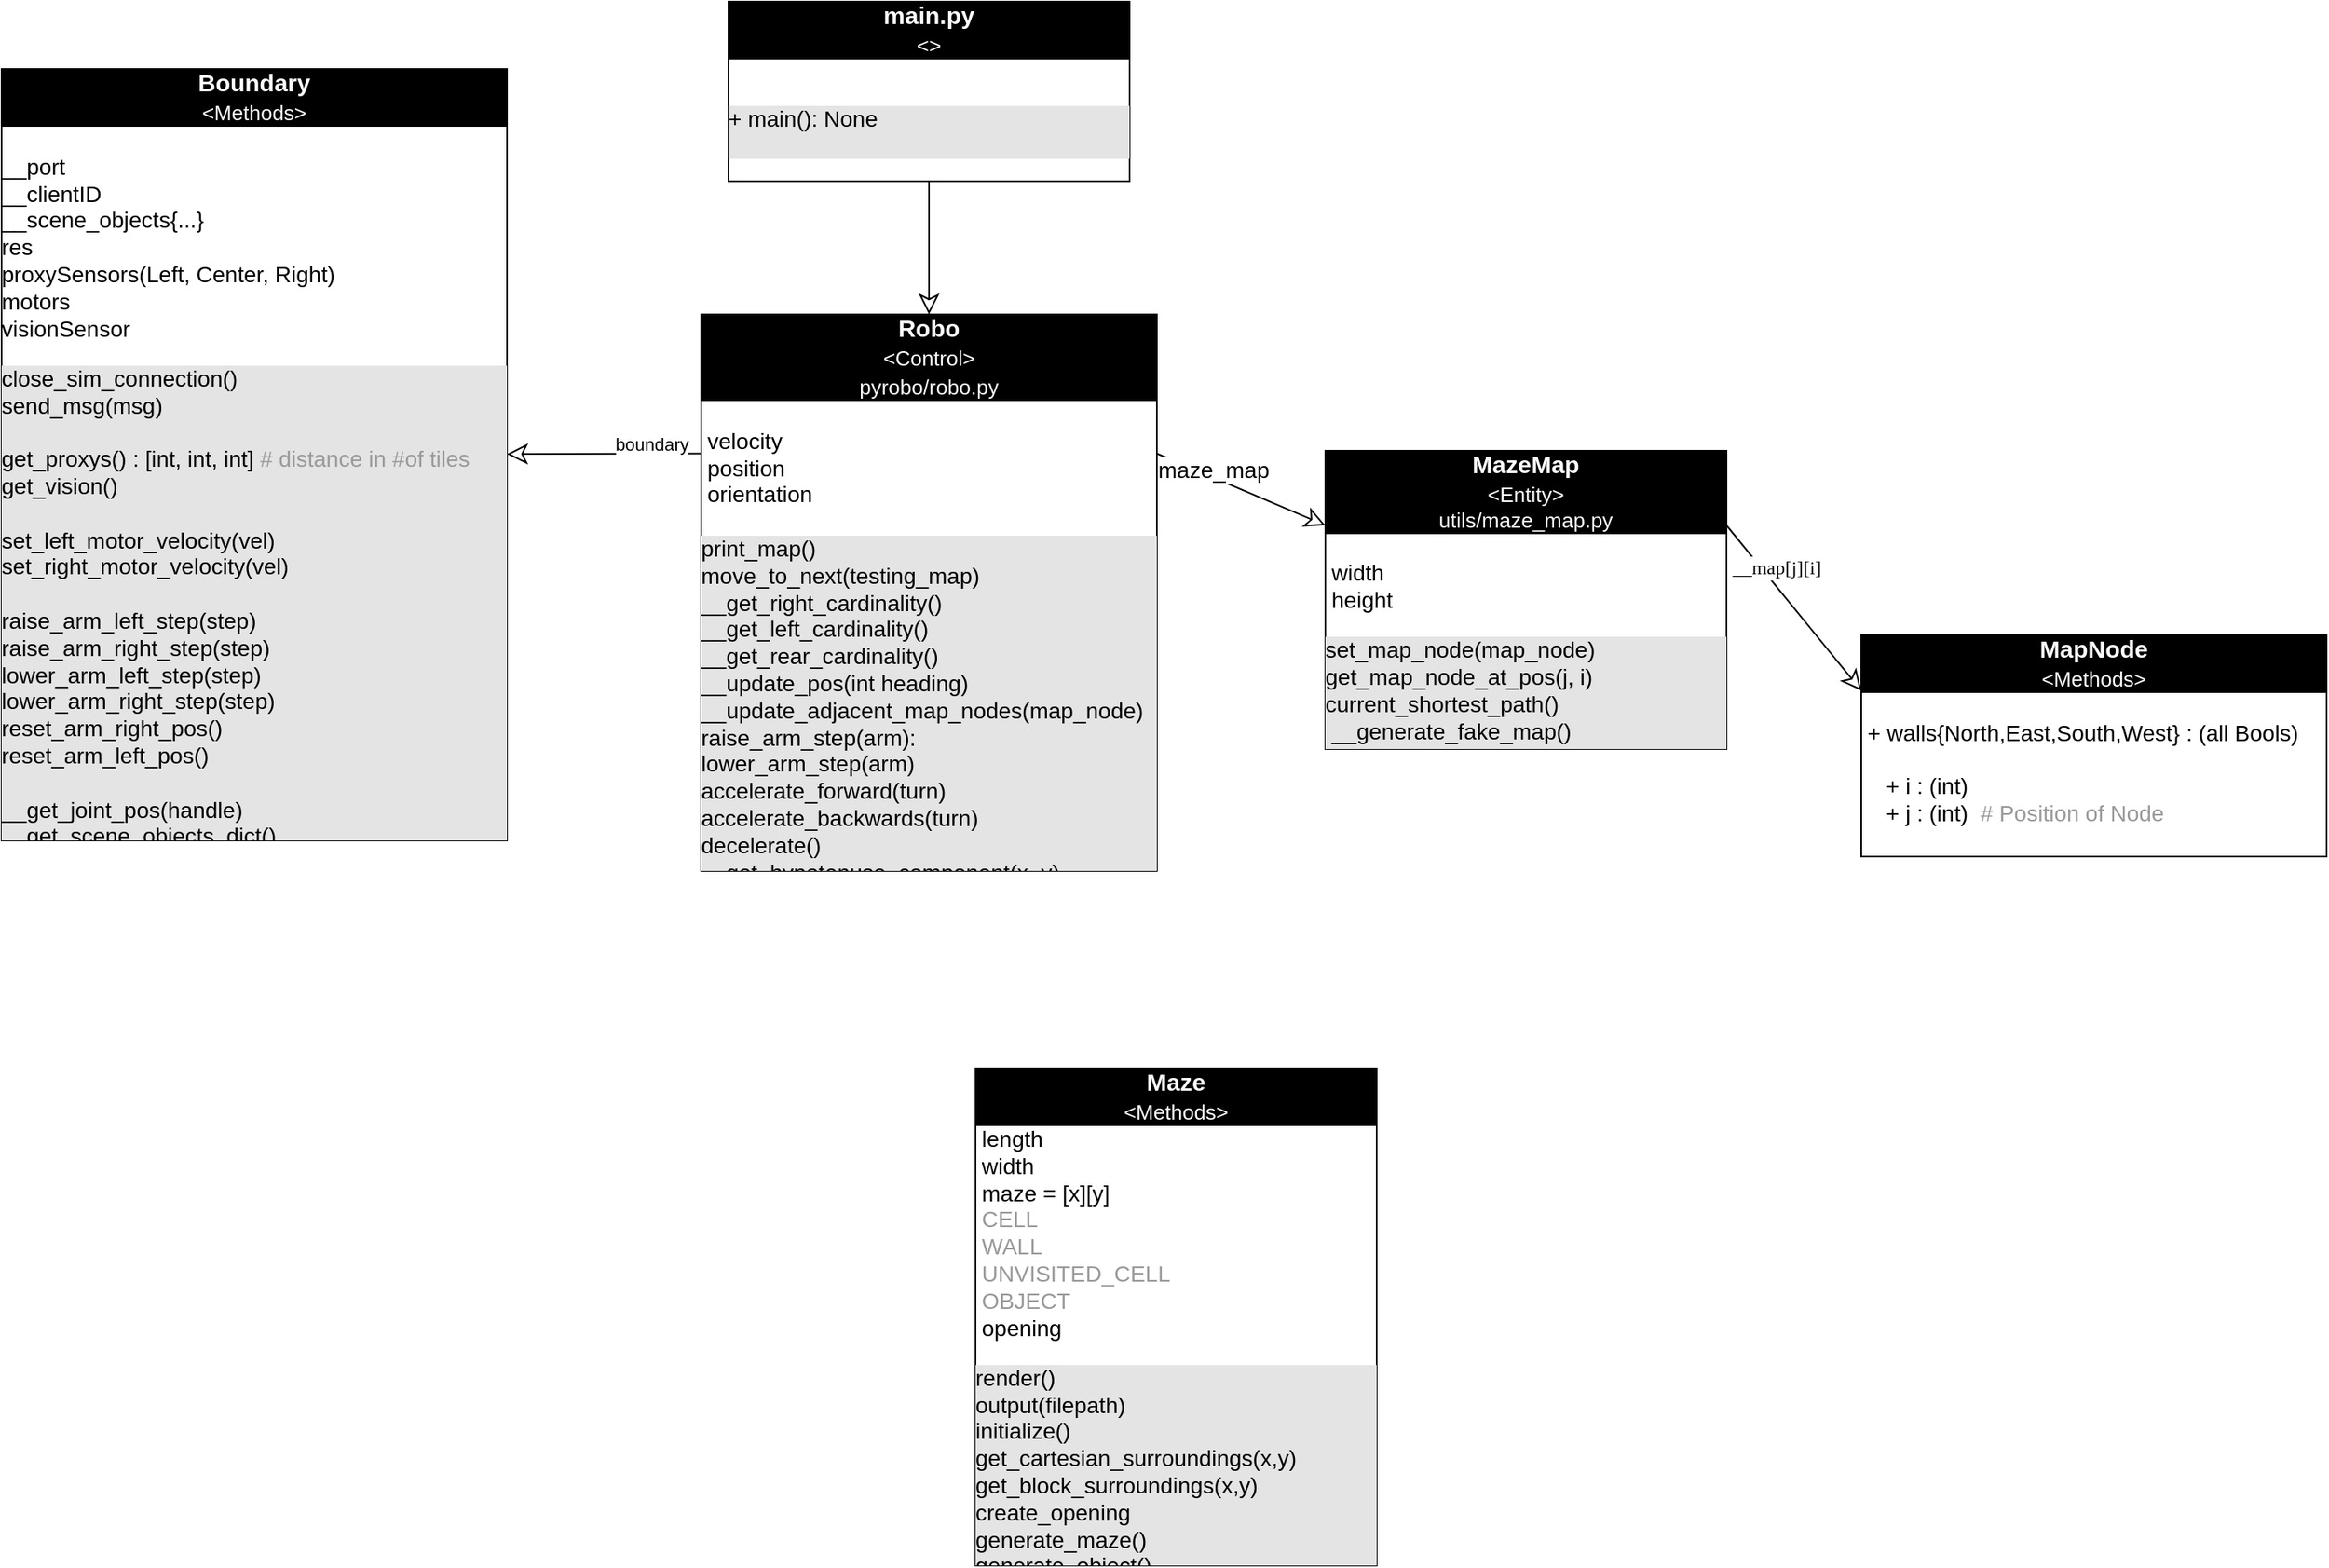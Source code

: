 <mxfile version="14.5.4" type="device" pages="3"><diagram id="C5RBs43oDa-KdzZeNtuy" name="Curr Class"><mxGraphModel dx="2283" dy="931" grid="0" gridSize="10" guides="1" tooltips="1" connect="1" arrows="1" fold="1" page="0" pageScale="1" pageWidth="827" pageHeight="1169" math="0" shadow="0"><root><mxCell id="WIyWlLk6GJQsqaUBKTNV-0"/><mxCell id="WIyWlLk6GJQsqaUBKTNV-1" parent="WIyWlLk6GJQsqaUBKTNV-0"/><mxCell id="0Lg1AYbPyxpmkSb5rUp4-13" style="edgeStyle=none;rounded=0;orthogonalLoop=1;jettySize=auto;html=1;exitX=0.5;exitY=1;exitDx=0;exitDy=0;entryX=0.5;entryY=0;entryDx=0;entryDy=0;endArrow=classic;endFill=0;endSize=10;fontSize=12;" parent="WIyWlLk6GJQsqaUBKTNV-1" source="0Lg1AYbPyxpmkSb5rUp4-1" target="0Lg1AYbPyxpmkSb5rUp4-2" edge="1"><mxGeometry relative="1" as="geometry"/></mxCell><mxCell id="0Lg1AYbPyxpmkSb5rUp4-1" value="&lt;div style=&quot;text-align: center ; box-sizing: border-box ; width: 100% ; background: rgb(0 , 0 , 0) ; font-size: 15px&quot;&gt;&lt;font color=&quot;#fcfcfc&quot;&gt;&lt;b&gt;main.py&lt;/b&gt;&lt;/font&gt;&lt;/div&gt;&lt;div style=&quot;text-align: center ; box-sizing: border-box ; width: 100% ; background: rgb(0 , 0 , 0) ; font-size: 15px&quot;&gt;&lt;font color=&quot;#fcfcfc&quot; style=&quot;font-size: 13px&quot;&gt;&amp;lt;&amp;gt;&lt;/font&gt;&lt;/div&gt;&lt;div&gt;&lt;br&gt;&lt;/div&gt;&lt;div&gt;&lt;br&gt;&lt;/div&gt;&lt;div style=&quot;box-sizing: border-box ; width: 100% ; background: rgb(228 , 228 , 228) ; font-size: 14px&quot;&gt;+ main(): None&lt;/div&gt;&lt;div style=&quot;box-sizing: border-box ; width: 100% ; background: rgb(228 , 228 , 228) ; font-size: 14px&quot;&gt;&lt;br&gt;&lt;/div&gt;&lt;div&gt;&lt;/div&gt;&lt;div&gt;&lt;/div&gt;" style="verticalAlign=top;align=left;overflow=fill;html=1;fillColor=none;" parent="WIyWlLk6GJQsqaUBKTNV-1" vertex="1"><mxGeometry x="-17" y="12" width="250" height="112" as="geometry"/></mxCell><mxCell id="0Lg1AYbPyxpmkSb5rUp4-4" style="rounded=0;orthogonalLoop=1;jettySize=auto;html=1;exitX=1;exitY=0.25;exitDx=0;exitDy=0;entryX=0;entryY=0.25;entryDx=0;entryDy=0;endArrow=classic;endFill=0;endSize=10;" parent="WIyWlLk6GJQsqaUBKTNV-1" source="0Lg1AYbPyxpmkSb5rUp4-2" target="0Lg1AYbPyxpmkSb5rUp4-3" edge="1"><mxGeometry relative="1" as="geometry"/></mxCell><mxCell id="0Lg1AYbPyxpmkSb5rUp4-5" value="&lt;span style=&quot;font-size: 14px ; text-align: left&quot;&gt;maze_map&lt;/span&gt;" style="edgeLabel;html=1;align=center;verticalAlign=middle;resizable=0;points=[];" parent="0Lg1AYbPyxpmkSb5rUp4-4" vertex="1" connectable="0"><mxGeometry x="-0.819" y="4" relative="1" as="geometry"><mxPoint x="23.54" y="9.33" as="offset"/></mxGeometry></mxCell><mxCell id="0Lg1AYbPyxpmkSb5rUp4-10" style="edgeStyle=none;rounded=0;orthogonalLoop=1;jettySize=auto;html=1;exitX=0;exitY=0.25;exitDx=0;exitDy=0;endArrow=classic;endFill=0;endSize=10;" parent="WIyWlLk6GJQsqaUBKTNV-1" source="0Lg1AYbPyxpmkSb5rUp4-2" target="0Lg1AYbPyxpmkSb5rUp4-11" edge="1"><mxGeometry relative="1" as="geometry"><mxPoint x="-179" y="383" as="targetPoint"/></mxGeometry></mxCell><mxCell id="0Lg1AYbPyxpmkSb5rUp4-12" value="boundary" style="edgeLabel;html=1;align=center;verticalAlign=middle;resizable=0;points=[];" parent="0Lg1AYbPyxpmkSb5rUp4-10" vertex="1" connectable="0"><mxGeometry x="-0.477" y="-6" relative="1" as="geometry"><mxPoint as="offset"/></mxGeometry></mxCell><mxCell id="0Lg1AYbPyxpmkSb5rUp4-2" value="&lt;div style=&quot;text-align: center ; box-sizing: border-box ; width: 100% ; background: rgb(0 , 0 , 0) ; font-size: 15px&quot;&gt;&lt;font color=&quot;#fcfcfc&quot;&gt;&lt;b&gt;Robo&lt;/b&gt;&lt;/font&gt;&lt;/div&gt;&lt;div style=&quot;text-align: center ; box-sizing: border-box ; width: 100% ; background: rgb(0 , 0 , 0) ; font-size: 15px&quot;&gt;&lt;span style=&quot;font-size: 13px ; color: rgb(252 , 252 , 252)&quot;&gt;&amp;lt;Control&amp;gt;&lt;/span&gt;&lt;br&gt;&lt;/div&gt;&lt;div style=&quot;text-align: center ; box-sizing: border-box ; width: 100% ; background: rgb(0 , 0 , 0) ; font-size: 15px&quot;&gt;&lt;span style=&quot;font-size: 13px ; color: rgb(252 , 252 , 252)&quot;&gt;pyrobo/robo.py&lt;/span&gt;&lt;/div&gt;&lt;div style=&quot;font-size: 14px&quot;&gt;&lt;br&gt;&lt;/div&gt;&lt;div style=&quot;font-size: 14px&quot;&gt;&lt;font style=&quot;font-size: 14px&quot;&gt;&amp;nbsp;velocity&lt;/font&gt;&lt;/div&gt;&lt;div style=&quot;font-size: 14px&quot;&gt;&lt;font style=&quot;font-size: 14px&quot;&gt;&amp;nbsp;position&lt;/font&gt;&lt;/div&gt;&lt;div style=&quot;font-size: 14px&quot;&gt;&lt;font style=&quot;font-size: 14px&quot;&gt;&amp;nbsp;orientation&lt;/font&gt;&lt;/div&gt;&lt;div style=&quot;font-size: 14px&quot;&gt;&lt;font style=&quot;font-size: 14px&quot;&gt;&lt;br&gt;&lt;/font&gt;&lt;/div&gt;&lt;div style=&quot;box-sizing: border-box ; width: 100% ; background: rgb(228 , 228 , 228) ; font-size: 14px&quot;&gt;print_map()&lt;/div&gt;&lt;div style=&quot;box-sizing: border-box ; width: 100% ; background: rgb(228 , 228 , 228) ; font-size: 14px&quot;&gt;move_to_next(testing_map)&lt;/div&gt;&lt;div style=&quot;box-sizing: border-box ; width: 100% ; background: rgb(228 , 228 , 228) ; font-size: 14px&quot;&gt;__get_right_cardinality()&lt;/div&gt;&lt;div style=&quot;box-sizing: border-box ; width: 100% ; background: rgb(228 , 228 , 228) ; font-size: 14px&quot;&gt;__get_left_cardinality()&lt;br&gt;&lt;/div&gt;&lt;div style=&quot;box-sizing: border-box ; width: 100% ; background: rgb(228 , 228 , 228) ; font-size: 14px&quot;&gt;__get_rear_cardinality()&lt;br&gt;&lt;/div&gt;&lt;div style=&quot;box-sizing: border-box ; width: 100% ; background: rgb(228 , 228 , 228) ; font-size: 14px&quot;&gt;__update_pos(int heading)&lt;/div&gt;&lt;div style=&quot;box-sizing: border-box ; width: 100% ; background: rgb(228 , 228 , 228)&quot;&gt;&lt;span style=&quot;font-size: 14px&quot;&gt;__update_adjacent_map_nodes(map_node)&lt;/span&gt;&lt;br&gt;&lt;/div&gt;&lt;div style=&quot;box-sizing: border-box ; width: 100% ; background: rgb(228 , 228 , 228)&quot;&gt;&lt;span style=&quot;font-size: 14px&quot;&gt;raise_arm_step(arm):&lt;/span&gt;&lt;br&gt;&lt;/div&gt;&lt;div style=&quot;box-sizing: border-box ; width: 100% ; background: rgb(228 , 228 , 228)&quot;&gt;&lt;span style=&quot;font-size: 14px&quot;&gt;lower_arm_step(arm)&lt;/span&gt;&lt;br&gt;&lt;/div&gt;&lt;div style=&quot;box-sizing: border-box ; width: 100% ; background: rgb(228 , 228 , 228)&quot;&gt;&lt;span style=&quot;font-size: 14px&quot;&gt;accelerate_forward(turn)&lt;/span&gt;&lt;br&gt;&lt;/div&gt;&lt;div style=&quot;box-sizing: border-box ; width: 100% ; background: rgb(228 , 228 , 228)&quot;&gt;&lt;span style=&quot;font-size: 14px&quot;&gt;accelerate_backwards(turn)&lt;/span&gt;&lt;/div&gt;&lt;div style=&quot;box-sizing: border-box ; width: 100% ; background: rgb(228 , 228 , 228)&quot;&gt;&lt;span style=&quot;font-size: 14px&quot;&gt;decelerate()&lt;/span&gt;&lt;/div&gt;&lt;div style=&quot;box-sizing: border-box ; width: 100% ; background: rgb(228 , 228 , 228)&quot;&gt;&lt;span style=&quot;font-size: 14px&quot;&gt;__get_hypotenuse_component(x, y)&lt;/span&gt;&lt;br&gt;&lt;/div&gt;&lt;div style=&quot;box-sizing: border-box ; width: 100% ; background: rgb(228 , 228 , 228)&quot;&gt;&lt;span style=&quot;font-size: 14px&quot;&gt;&lt;br&gt;&lt;/span&gt;&lt;/div&gt;&lt;div&gt;&lt;/div&gt;&lt;div&gt;&lt;/div&gt;" style="verticalAlign=top;align=left;overflow=fill;html=1;fillColor=none;" parent="WIyWlLk6GJQsqaUBKTNV-1" vertex="1"><mxGeometry x="-34" y="207" width="284" height="347" as="geometry"/></mxCell><mxCell id="0Lg1AYbPyxpmkSb5rUp4-8" style="edgeStyle=none;rounded=0;orthogonalLoop=1;jettySize=auto;html=1;exitX=1;exitY=0.25;exitDx=0;exitDy=0;entryX=0;entryY=0.25;entryDx=0;entryDy=0;endArrow=classic;endFill=0;endSize=10;" parent="WIyWlLk6GJQsqaUBKTNV-1" source="0Lg1AYbPyxpmkSb5rUp4-3" target="0Lg1AYbPyxpmkSb5rUp4-6" edge="1"><mxGeometry relative="1" as="geometry"/></mxCell><mxCell id="0Lg1AYbPyxpmkSb5rUp4-9" value="&lt;font face=&quot;Comic Sans MS&quot;&gt;__map[j][i]&lt;/font&gt;" style="edgeLabel;html=1;align=center;verticalAlign=middle;resizable=0;points=[];fontSize=12;" parent="0Lg1AYbPyxpmkSb5rUp4-8" vertex="1" connectable="0"><mxGeometry x="-0.652" y="1" relative="1" as="geometry"><mxPoint x="15.91" y="9.34" as="offset"/></mxGeometry></mxCell><mxCell id="0Lg1AYbPyxpmkSb5rUp4-3" value="&lt;div style=&quot;text-align: center ; box-sizing: border-box ; width: 100% ; background: rgb(0 , 0 , 0) ; font-size: 15px&quot;&gt;&lt;font color=&quot;#fcfcfc&quot;&gt;&lt;b&gt;MazeMap&lt;/b&gt;&lt;/font&gt;&lt;/div&gt;&lt;div style=&quot;text-align: center ; box-sizing: border-box ; width: 100% ; background: rgb(0 , 0 , 0) ; font-size: 15px&quot;&gt;&lt;font color=&quot;#fcfcfc&quot; style=&quot;font-size: 13px&quot;&gt;&amp;lt;Entity&amp;gt;&lt;/font&gt;&lt;/div&gt;&lt;div style=&quot;text-align: center ; box-sizing: border-box ; width: 100% ; background: rgb(0 , 0 , 0)&quot;&gt;&lt;font color=&quot;#fcfcfc&quot;&gt;&lt;span style=&quot;font-size: 13px&quot;&gt;utils/maze_map.py&lt;/span&gt;&lt;/font&gt;&lt;/div&gt;&lt;div&gt;&lt;span style=&quot;font-size: 14px&quot;&gt;&lt;br&gt;&lt;/span&gt;&lt;/div&gt;&lt;div&gt;&lt;span style=&quot;font-size: 14px&quot;&gt;&amp;nbsp;width&lt;/span&gt;&lt;/div&gt;&lt;div&gt;&lt;span style=&quot;font-size: 14px&quot;&gt;&amp;nbsp;height&lt;/span&gt;&lt;/div&gt;&lt;div&gt;&lt;br&gt;&lt;/div&gt;&lt;div style=&quot;box-sizing: border-box ; width: 100% ; background: rgb(228 , 228 , 228)&quot;&gt;&lt;span style=&quot;font-size: 14px&quot;&gt;set_map_node(map_node)&lt;/span&gt;&lt;br&gt;&lt;/div&gt;&lt;div style=&quot;box-sizing: border-box ; width: 100% ; background: rgb(228 , 228 , 228)&quot;&gt;&lt;div style=&quot;box-sizing: border-box ; width: 100%&quot;&gt;&lt;span style=&quot;font-size: 14px&quot;&gt;get_map_node_at_pos(j, i)&lt;/span&gt;&lt;/div&gt;&lt;div style=&quot;box-sizing: border-box ; width: 100%&quot;&gt;&lt;span style=&quot;font-size: 14px&quot;&gt;current_shortest_path()&lt;/span&gt;&lt;br&gt;&lt;/div&gt;&lt;div style=&quot;box-sizing: border-box ; width: 100%&quot;&gt;&lt;span style=&quot;font-size: 14px&quot;&gt;&amp;nbsp;__generate_fake_map()&lt;/span&gt;&lt;br&gt;&lt;/div&gt;&lt;div style=&quot;box-sizing: border-box ; width: 100%&quot;&gt;&lt;span style=&quot;font-size: 14px&quot;&gt;&lt;br&gt;&lt;/span&gt;&lt;/div&gt;&lt;/div&gt;&lt;div&gt;&lt;/div&gt;&lt;div&gt;&lt;/div&gt;" style="verticalAlign=top;align=left;overflow=fill;html=1;fillColor=none;" parent="WIyWlLk6GJQsqaUBKTNV-1" vertex="1"><mxGeometry x="355" y="292" width="250" height="186" as="geometry"/></mxCell><mxCell id="0Lg1AYbPyxpmkSb5rUp4-6" value="&lt;div style=&quot;text-align: center ; box-sizing: border-box ; width: 100% ; background: rgb(0 , 0 , 0) ; font-size: 15px&quot;&gt;&lt;font color=&quot;#fcfcfc&quot;&gt;&lt;b&gt;MapNode&lt;/b&gt;&lt;/font&gt;&lt;/div&gt;&lt;div style=&quot;text-align: center ; box-sizing: border-box ; width: 100% ; background: rgb(0 , 0 , 0) ; font-size: 15px&quot;&gt;&lt;font color=&quot;#fcfcfc&quot; style=&quot;font-size: 13px&quot;&gt;&amp;lt;Methods&amp;gt;&lt;/font&gt;&lt;/div&gt;&lt;div style=&quot;font-size: 14px&quot;&gt;&lt;font style=&quot;font-size: 14px&quot;&gt;&lt;br&gt;&lt;/font&gt;&lt;/div&gt;&lt;div style=&quot;font-size: 14px&quot;&gt;&lt;font style=&quot;font-size: 14px&quot;&gt;&amp;nbsp;+ walls{North,East,South,West} : (all Bools)&lt;/font&gt;&lt;/div&gt;&lt;div style=&quot;font-size: 14px&quot;&gt;&lt;font style=&quot;font-size: 14px&quot;&gt;&lt;br&gt;&lt;/font&gt;&lt;/div&gt;&lt;div style=&quot;font-size: 14px&quot;&gt;&lt;font style=&quot;font-size: 14px&quot;&gt;&amp;nbsp; &amp;nbsp; + i : (int)&lt;/font&gt;&lt;/div&gt;&lt;div style=&quot;font-size: 14px&quot;&gt;&lt;font style=&quot;font-size: 14px&quot;&gt;&amp;nbsp; &amp;nbsp; + j : (int)&amp;nbsp; &lt;font color=&quot;#999999&quot; style=&quot;font-size: 14px&quot;&gt;# Position of Node&lt;/font&gt;&lt;/font&gt;&lt;/div&gt;&lt;div&gt;&lt;/div&gt;&lt;div&gt;&lt;/div&gt;" style="verticalAlign=top;align=left;overflow=fill;html=1;fillColor=none;" parent="WIyWlLk6GJQsqaUBKTNV-1" vertex="1"><mxGeometry x="689" y="407" width="290" height="138" as="geometry"/></mxCell><mxCell id="0Lg1AYbPyxpmkSb5rUp4-11" value="&lt;div style=&quot;text-align: center ; box-sizing: border-box ; width: 100% ; background: rgb(0 , 0 , 0) ; font-size: 15px&quot;&gt;&lt;font color=&quot;#fcfcfc&quot;&gt;&lt;b&gt;Boundary&lt;/b&gt;&lt;/font&gt;&lt;/div&gt;&lt;div style=&quot;text-align: center ; box-sizing: border-box ; width: 100% ; background: rgb(0 , 0 , 0) ; font-size: 15px&quot;&gt;&lt;font color=&quot;#fcfcfc&quot; style=&quot;font-size: 13px&quot;&gt;&amp;lt;Methods&amp;gt;&lt;/font&gt;&lt;/div&gt;&lt;div style=&quot;font-size: 14px&quot;&gt;&lt;font style=&quot;font-size: 14px&quot;&gt;&lt;br&gt;&lt;/font&gt;&lt;/div&gt;&lt;div style=&quot;font-size: 14px&quot;&gt;&lt;div&gt;&lt;font style=&quot;font-size: 14px&quot;&gt;__port&lt;/font&gt;&lt;/div&gt;&lt;div&gt;&lt;font style=&quot;font-size: 14px&quot;&gt;__clientID&lt;/font&gt;&lt;/div&gt;&lt;div&gt;&lt;font style=&quot;font-size: 14px&quot;&gt;__scene_objects{...}&lt;/font&gt;&lt;/div&gt;&lt;div&gt;&lt;font style=&quot;font-size: 14px&quot;&gt;res&lt;/font&gt;&lt;/div&gt;&lt;div&gt;&lt;font style=&quot;font-size: 14px&quot;&gt;proxySensors(Left, Center, Right)&lt;/font&gt;&lt;/div&gt;&lt;div&gt;&lt;font style=&quot;font-size: 14px&quot;&gt;motors&lt;/font&gt;&lt;/div&gt;&lt;div&gt;&lt;font style=&quot;font-size: 14px&quot;&gt;visionSensor&lt;/font&gt;&lt;/div&gt;&lt;/div&gt;&lt;div&gt;&lt;br&gt;&lt;/div&gt;&lt;div style=&quot;box-sizing: border-box ; width: 100% ; background: rgb(228 , 228 , 228)&quot;&gt;&lt;span style=&quot;font-size: 14px&quot;&gt;close_sim_connection()&lt;/span&gt;&lt;br&gt;&lt;/div&gt;&lt;div style=&quot;box-sizing: border-box ; width: 100% ; background: rgb(228 , 228 , 228)&quot;&gt;&lt;span style=&quot;font-size: 14px&quot;&gt;send_msg(msg)&lt;/span&gt;&lt;br&gt;&lt;/div&gt;&lt;div style=&quot;box-sizing: border-box ; width: 100% ; background: rgb(228 , 228 , 228)&quot;&gt;&lt;span style=&quot;font-size: 14px&quot;&gt;&lt;br&gt;&lt;/span&gt;&lt;/div&gt;&lt;div style=&quot;box-sizing: border-box ; width: 100% ; background: rgb(228 , 228 , 228)&quot;&gt;&lt;span style=&quot;font-size: 14px&quot;&gt;get_proxys() : [int, int, int] &lt;font color=&quot;#999999&quot;&gt;# distance in #of tiles&lt;/font&gt;&lt;/span&gt;&lt;br&gt;&lt;/div&gt;&lt;div style=&quot;box-sizing: border-box ; width: 100% ; background: rgb(228 , 228 , 228)&quot;&gt;&lt;span style=&quot;font-size: 14px&quot;&gt;get_vision()&lt;/span&gt;&lt;/div&gt;&lt;div style=&quot;box-sizing: border-box ; width: 100% ; background: rgb(228 , 228 , 228)&quot;&gt;&lt;div style=&quot;font-size: 14px ; box-sizing: border-box ; width: 100%&quot;&gt;&lt;br&gt;&lt;/div&gt;&lt;div style=&quot;font-size: 14px ; box-sizing: border-box ; width: 100%&quot;&gt;set_left_motor_velocity(vel)&lt;/div&gt;&lt;div style=&quot;font-size: 14px ; box-sizing: border-box ; width: 100%&quot;&gt;set_right_motor_velocity(vel)&lt;/div&gt;&lt;div style=&quot;font-size: 14px ; box-sizing: border-box ; width: 100%&quot;&gt;&lt;br&gt;&lt;/div&gt;&lt;div style=&quot;font-size: 14px ; box-sizing: border-box ; width: 100%&quot;&gt;raise_arm_left_step(step)&lt;/div&gt;&lt;div style=&quot;font-size: 14px ; box-sizing: border-box ; width: 100%&quot;&gt;raise_arm_right_step(step)&lt;br&gt;&lt;/div&gt;&lt;div style=&quot;font-size: 14px ; box-sizing: border-box ; width: 100%&quot;&gt;lower_arm_left_step(step)&lt;br&gt;&lt;/div&gt;&lt;div style=&quot;font-size: 14px ; box-sizing: border-box ; width: 100%&quot;&gt;lower_arm_right_step(step)&lt;br&gt;&lt;/div&gt;&lt;div style=&quot;box-sizing: border-box ; width: 100%&quot;&gt;&lt;span style=&quot;font-size: 14px&quot;&gt;reset_arm_right_pos()&lt;/span&gt;&lt;br&gt;&lt;/div&gt;&lt;div style=&quot;box-sizing: border-box ; width: 100%&quot;&gt;&lt;span style=&quot;font-size: 14px&quot;&gt;reset_arm_left_pos()&lt;/span&gt;&lt;br&gt;&lt;/div&gt;&lt;div style=&quot;box-sizing: border-box ; width: 100%&quot;&gt;&lt;span style=&quot;font-size: 14px&quot;&gt;&lt;br&gt;&lt;/span&gt;&lt;/div&gt;&lt;div style=&quot;box-sizing: border-box ; width: 100%&quot;&gt;&lt;span style=&quot;font-size: 14px&quot;&gt;__get_joint_pos(handle)&lt;/span&gt;&lt;br&gt;&lt;/div&gt;&lt;div style=&quot;box-sizing: border-box ; width: 100%&quot;&gt;&lt;span style=&quot;font-size: 14px&quot;&gt;__get_scene_objects_dict()&lt;/span&gt;&lt;br&gt;&lt;/div&gt;&lt;div style=&quot;box-sizing: border-box ; width: 100%&quot;&gt;&lt;span style=&quot;font-size: 14px&quot;&gt;&lt;br&gt;&lt;/span&gt;&lt;/div&gt;&lt;/div&gt;&lt;div&gt;&lt;/div&gt;&lt;div&gt;&lt;/div&gt;" style="verticalAlign=top;align=left;overflow=fill;html=1;fillColor=none;" parent="WIyWlLk6GJQsqaUBKTNV-1" vertex="1"><mxGeometry x="-470" y="54" width="315" height="481" as="geometry"/></mxCell><mxCell id="0Lg1AYbPyxpmkSb5rUp4-14" value="&lt;div style=&quot;text-align: center ; box-sizing: border-box ; width: 100% ; background: rgb(0 , 0 , 0) ; font-size: 15px&quot;&gt;&lt;font color=&quot;#fcfcfc&quot;&gt;&lt;b&gt;Maze&lt;/b&gt;&lt;/font&gt;&lt;/div&gt;&lt;div style=&quot;text-align: center ; box-sizing: border-box ; width: 100% ; background: rgb(0 , 0 , 0) ; font-size: 15px&quot;&gt;&lt;font color=&quot;#fcfcfc&quot; style=&quot;font-size: 13px&quot;&gt;&amp;lt;Methods&amp;gt;&lt;/font&gt;&lt;/div&gt;&lt;div&gt;&lt;div&gt;&lt;span style=&quot;font-size: 14px&quot;&gt;&amp;nbsp;length&lt;/span&gt;&lt;/div&gt;&lt;div&gt;&lt;span style=&quot;font-size: 14px&quot;&gt;&amp;nbsp;width&lt;/span&gt;&lt;/div&gt;&lt;div&gt;&lt;span style=&quot;font-size: 14px&quot;&gt;&amp;nbsp;maze = [x][y]&lt;/span&gt;&lt;/div&gt;&lt;div&gt;&lt;span style=&quot;font-size: 14px&quot;&gt;&lt;font color=&quot;#999999&quot;&gt;&amp;nbsp;CELL&lt;/font&gt;&lt;/span&gt;&lt;/div&gt;&lt;div&gt;&lt;span style=&quot;font-size: 14px&quot;&gt;&lt;font color=&quot;#999999&quot;&gt;&amp;nbsp;WALL&lt;/font&gt;&lt;/span&gt;&lt;/div&gt;&lt;div&gt;&lt;span style=&quot;font-size: 14px&quot;&gt;&lt;font color=&quot;#999999&quot;&gt;&amp;nbsp;UNVISITED_CELL&lt;/font&gt;&lt;/span&gt;&lt;/div&gt;&lt;div&gt;&lt;span style=&quot;font-size: 14px&quot;&gt;&lt;font color=&quot;#999999&quot;&gt;&amp;nbsp;OBJECT&lt;/font&gt;&lt;/span&gt;&lt;/div&gt;&lt;div&gt;&lt;span style=&quot;font-size: 14px&quot;&gt;&amp;nbsp;opening&lt;/span&gt;&lt;/div&gt;&lt;/div&gt;&lt;div&gt;&lt;br&gt;&lt;/div&gt;&lt;div style=&quot;box-sizing: border-box ; width: 100% ; background: rgb(228 , 228 , 228)&quot;&gt;&lt;span style=&quot;font-size: 14px&quot;&gt;render()&lt;/span&gt;&lt;/div&gt;&lt;div style=&quot;box-sizing: border-box ; width: 100% ; background: rgb(228 , 228 , 228)&quot;&gt;&lt;span style=&quot;font-size: 14px&quot;&gt;output(filepath)&lt;/span&gt;&lt;/div&gt;&lt;div style=&quot;box-sizing: border-box ; width: 100% ; background: rgb(228 , 228 , 228)&quot;&gt;&lt;span style=&quot;font-size: 14px&quot;&gt;initialize()&lt;/span&gt;&lt;/div&gt;&lt;div style=&quot;box-sizing: border-box ; width: 100% ; background: rgb(228 , 228 , 228)&quot;&gt;&lt;span style=&quot;font-size: 14px&quot;&gt;get_cartesian_surroundings(x,y)&lt;/span&gt;&lt;br&gt;&lt;/div&gt;&lt;div style=&quot;box-sizing: border-box ; width: 100% ; background: rgb(228 , 228 , 228) ; font-size: 14px&quot;&gt;get_block_surroundings(x,y)&lt;/div&gt;&lt;div style=&quot;box-sizing: border-box ; width: 100% ; background: rgb(228 , 228 , 228) ; font-size: 14px&quot;&gt;create_opening&lt;/div&gt;&lt;div style=&quot;box-sizing: border-box ; width: 100% ; background: rgb(228 , 228 , 228) ; font-size: 14px&quot;&gt;generate_maze()&lt;/div&gt;&lt;div style=&quot;box-sizing: border-box ; width: 100% ; background: rgb(228 , 228 , 228) ; font-size: 14px&quot;&gt;generate_object()&lt;/div&gt;&lt;div style=&quot;box-sizing: border-box ; width: 100% ; background: rgb(228 , 228 , 228) ; font-size: 14px&quot;&gt;&lt;br&gt;&lt;/div&gt;&lt;div&gt;&lt;/div&gt;&lt;div&gt;&lt;/div&gt;" style="verticalAlign=top;align=left;overflow=fill;html=1;fillColor=none;fontSize=12;" parent="WIyWlLk6GJQsqaUBKTNV-1" vertex="1"><mxGeometry x="137" y="677" width="250" height="310" as="geometry"/></mxCell></root></mxGraphModel></diagram><diagram name="Potential Class" id="LfKlKCKy6Sr8-HJXY0UP"><mxGraphModel dx="2374" dy="1331" grid="0" gridSize="10" guides="1" tooltips="1" connect="1" arrows="1" fold="1" page="0" pageScale="1" pageWidth="827" pageHeight="1169" math="0" shadow="0"><root><mxCell id="SW7t7BphzkY2vQ_5gTub-0"/><mxCell id="SW7t7BphzkY2vQ_5gTub-1" parent="SW7t7BphzkY2vQ_5gTub-0"/><mxCell id="ciqW7CKMb9jdB4FosiQI-1" style="edgeStyle=none;rounded=0;orthogonalLoop=1;jettySize=auto;html=1;exitX=0;exitY=0.5;exitDx=0;exitDy=0;entryX=1;entryY=0.5;entryDx=0;entryDy=0;endArrow=classic;endFill=0;endSize=10;fontSize=12;" parent="SW7t7BphzkY2vQ_5gTub-1" source="SW7t7BphzkY2vQ_5gTub-3" target="ciqW7CKMb9jdB4FosiQI-0" edge="1"><mxGeometry relative="1" as="geometry"/></mxCell><mxCell id="MQbfLuydz0e3ZJw0Kd_f-0" style="rounded=0;orthogonalLoop=1;jettySize=auto;html=1;exitX=1;exitY=0.5;exitDx=0;exitDy=0;entryX=0;entryY=0.5;entryDx=0;entryDy=0;startArrow=classic;startFill=1;" edge="1" parent="SW7t7BphzkY2vQ_5gTub-1" source="SW7t7BphzkY2vQ_5gTub-3" target="RdE-lg3_qivtFU6aXvwI-7"><mxGeometry relative="1" as="geometry"/></mxCell><mxCell id="MQbfLuydz0e3ZJw0Kd_f-1" style="edgeStyle=none;rounded=0;orthogonalLoop=1;jettySize=auto;html=1;exitX=0.5;exitY=1;exitDx=0;exitDy=0;entryX=0.75;entryY=0;entryDx=0;entryDy=0;startArrow=classic;startFill=1;" edge="1" parent="SW7t7BphzkY2vQ_5gTub-1" source="SW7t7BphzkY2vQ_5gTub-3" target="SW7t7BphzkY2vQ_5gTub-8"><mxGeometry relative="1" as="geometry"/></mxCell><mxCell id="SW7t7BphzkY2vQ_5gTub-3" value="&lt;div style=&quot;text-align: center ; box-sizing: border-box ; width: 100% ; background: rgb(0 , 0 , 0) ; font-size: 15px&quot;&gt;&lt;font color=&quot;#fcfcfc&quot;&gt;&lt;b&gt;main.py&lt;/b&gt;&lt;/font&gt;&lt;/div&gt;&lt;div style=&quot;text-align: center ; box-sizing: border-box ; width: 100% ; background: rgb(0 , 0 , 0) ; font-size: 15px&quot;&gt;&lt;font color=&quot;#fcfcfc&quot; style=&quot;font-size: 13px&quot;&gt;&amp;lt;&amp;gt;&lt;/font&gt;&lt;/div&gt;&lt;div&gt;&lt;span style=&quot;font-size: 14px&quot;&gt;+ attribute(type):&amp;nbsp;&lt;/span&gt;&lt;/div&gt;&lt;div&gt;&lt;br&gt;&lt;/div&gt;&lt;div&gt;&lt;br&gt;&lt;/div&gt;&lt;div style=&quot;box-sizing: border-box ; width: 100% ; background: rgb(228 , 228 , 228) ; font-size: 14px&quot;&gt;&lt;br&gt;&lt;/div&gt;&lt;div style=&quot;box-sizing: border-box ; width: 100% ; background: rgb(228 , 228 , 228) ; font-size: 14px&quot;&gt;&lt;br&gt;&lt;/div&gt;&lt;div&gt;&lt;/div&gt;&lt;div&gt;&lt;/div&gt;" style="verticalAlign=top;align=left;overflow=fill;html=1;fillColor=none;" parent="SW7t7BphzkY2vQ_5gTub-1" vertex="1"><mxGeometry x="-6" y="-64" width="250" height="112" as="geometry"/></mxCell><mxCell id="SW7t7BphzkY2vQ_5gTub-6" style="edgeStyle=none;rounded=0;orthogonalLoop=1;jettySize=auto;html=1;exitX=0;exitY=0.25;exitDx=0;exitDy=0;endArrow=classic;endFill=0;endSize=10;" parent="SW7t7BphzkY2vQ_5gTub-1" source="SW7t7BphzkY2vQ_5gTub-8" target="SW7t7BphzkY2vQ_5gTub-13" edge="1"><mxGeometry relative="1" as="geometry"><mxPoint x="-179" y="383" as="targetPoint"/></mxGeometry></mxCell><mxCell id="SW7t7BphzkY2vQ_5gTub-7" value="boundary" style="edgeLabel;html=1;align=center;verticalAlign=middle;resizable=0;points=[];" parent="SW7t7BphzkY2vQ_5gTub-6" vertex="1" connectable="0"><mxGeometry x="-0.477" y="-6" relative="1" as="geometry"><mxPoint as="offset"/></mxGeometry></mxCell><mxCell id="SW7t7BphzkY2vQ_5gTub-8" value="&lt;div style=&quot;text-align: center ; box-sizing: border-box ; width: 100% ; background: rgb(0 , 0 , 0) ; font-size: 15px&quot;&gt;&lt;font color=&quot;#fcfcfc&quot;&gt;&lt;b&gt;Robo&lt;/b&gt;&lt;/font&gt;&lt;/div&gt;&lt;div style=&quot;text-align: center ; box-sizing: border-box ; width: 100% ; background: rgb(0 , 0 , 0) ; font-size: 15px&quot;&gt;&lt;span style=&quot;font-size: 13px ; color: rgb(252 , 252 , 252)&quot;&gt;&amp;lt;Control&amp;gt;&lt;/span&gt;&lt;br&gt;&lt;/div&gt;&lt;div style=&quot;text-align: center ; box-sizing: border-box ; width: 100% ; background: rgb(0 , 0 , 0) ; font-size: 15px&quot;&gt;&lt;span style=&quot;font-size: 13px ; color: rgb(252 , 252 , 252)&quot;&gt;pyrobo/robo.py&lt;/span&gt;&lt;/div&gt;&lt;div style=&quot;font-size: 14px&quot;&gt;&lt;br&gt;&lt;/div&gt;&lt;div style=&quot;font-size: 14px&quot;&gt;&lt;font style=&quot;font-size: 14px&quot;&gt;&amp;nbsp;velocity&lt;/font&gt;&lt;/div&gt;&lt;div style=&quot;font-size: 14px&quot;&gt;&lt;font style=&quot;font-size: 14px&quot;&gt;&amp;nbsp;position&lt;/font&gt;&lt;/div&gt;&lt;div style=&quot;font-size: 14px&quot;&gt;&lt;font style=&quot;font-size: 14px&quot;&gt;&amp;nbsp;orientation&lt;/font&gt;&lt;/div&gt;&lt;div style=&quot;font-size: 14px&quot;&gt;&lt;font style=&quot;font-size: 14px&quot;&gt;&lt;br&gt;&lt;/font&gt;&lt;/div&gt;&lt;div style=&quot;box-sizing: border-box ; width: 100% ; background: rgb(228 , 228 , 228) ; font-size: 14px&quot;&gt;&lt;b&gt;run()&lt;/b&gt;&lt;/div&gt;&lt;div style=&quot;box-sizing: border-box ; width: 100% ; background: rgb(228 , 228 , 228) ; font-size: 14px&quot;&gt;print_map()&lt;/div&gt;&lt;div style=&quot;box-sizing: border-box ; width: 100% ; background: rgb(228 , 228 , 228) ; font-size: 14px&quot;&gt;&lt;b&gt;move_to_next(testing_map)&lt;/b&gt;&lt;/div&gt;&lt;div style=&quot;box-sizing: border-box ; width: 100% ; background: rgb(228 , 228 , 228) ; font-size: 14px&quot;&gt;__get_right_cardinality()&lt;/div&gt;&lt;div style=&quot;box-sizing: border-box ; width: 100% ; background: rgb(228 , 228 , 228) ; font-size: 14px&quot;&gt;__get_left_cardinality()&lt;br&gt;&lt;/div&gt;&lt;div style=&quot;box-sizing: border-box ; width: 100% ; background: rgb(228 , 228 , 228) ; font-size: 14px&quot;&gt;__get_rear_cardinality()&lt;br&gt;&lt;/div&gt;&lt;div style=&quot;box-sizing: border-box ; width: 100% ; background: rgb(228 , 228 , 228) ; font-size: 14px&quot;&gt;__update_pos(int heading)&lt;/div&gt;&lt;div style=&quot;box-sizing: border-box ; width: 100% ; background: rgb(228 , 228 , 228)&quot;&gt;&lt;span style=&quot;font-size: 14px&quot;&gt;__update_adjacent_map_nodes(map_node)&lt;/span&gt;&lt;br&gt;&lt;/div&gt;&lt;div style=&quot;box-sizing: border-box ; width: 100% ; background: rgb(228 , 228 , 228)&quot;&gt;&lt;span style=&quot;font-size: 14px&quot;&gt;raise_arm_step(arm):&lt;/span&gt;&lt;br&gt;&lt;/div&gt;&lt;div style=&quot;box-sizing: border-box ; width: 100% ; background: rgb(228 , 228 , 228)&quot;&gt;&lt;span style=&quot;font-size: 14px&quot;&gt;lower_arm_step(arm)&lt;/span&gt;&lt;br&gt;&lt;/div&gt;&lt;div style=&quot;box-sizing: border-box ; width: 100% ; background: rgb(228 , 228 , 228)&quot;&gt;&lt;span style=&quot;font-size: 14px&quot;&gt;accelerate_forward(turn)&lt;/span&gt;&lt;br&gt;&lt;/div&gt;&lt;div style=&quot;box-sizing: border-box ; width: 100% ; background: rgb(228 , 228 , 228)&quot;&gt;&lt;span style=&quot;font-size: 14px&quot;&gt;accelerate_backwards(turn)&lt;/span&gt;&lt;/div&gt;&lt;div style=&quot;box-sizing: border-box ; width: 100% ; background: rgb(228 , 228 , 228)&quot;&gt;&lt;span style=&quot;font-size: 14px&quot;&gt;decelerate()&lt;/span&gt;&lt;/div&gt;&lt;div style=&quot;box-sizing: border-box ; width: 100% ; background: rgb(228 , 228 , 228)&quot;&gt;&lt;span style=&quot;font-size: 14px&quot;&gt;__get_hypotenuse_component(x, y)&lt;/span&gt;&lt;br&gt;&lt;/div&gt;&lt;div style=&quot;box-sizing: border-box ; width: 100% ; background: rgb(228 , 228 , 228)&quot;&gt;&lt;span style=&quot;font-size: 14px&quot;&gt;&lt;br&gt;&lt;/span&gt;&lt;/div&gt;&lt;div&gt;&lt;/div&gt;&lt;div&gt;&lt;/div&gt;" style="verticalAlign=top;align=left;overflow=fill;html=1;fillColor=none;" parent="SW7t7BphzkY2vQ_5gTub-1" vertex="1"><mxGeometry x="-34" y="207" width="284" height="400" as="geometry"/></mxCell><mxCell id="SW7t7BphzkY2vQ_5gTub-13" value="&lt;div style=&quot;text-align: center ; box-sizing: border-box ; width: 100% ; background: rgb(0 , 0 , 0) ; font-size: 15px&quot;&gt;&lt;font color=&quot;#fcfcfc&quot;&gt;&lt;b&gt;Boundary&lt;/b&gt;&lt;/font&gt;&lt;/div&gt;&lt;div style=&quot;text-align: center ; box-sizing: border-box ; width: 100% ; background: rgb(0 , 0 , 0) ; font-size: 15px&quot;&gt;&lt;font color=&quot;#fcfcfc&quot; style=&quot;font-size: 13px&quot;&gt;&amp;lt;Boundary&amp;gt;&lt;/font&gt;&lt;/div&gt;&lt;div style=&quot;font-size: 14px&quot;&gt;&lt;font style=&quot;font-size: 14px&quot;&gt;&lt;br&gt;&lt;/font&gt;&lt;/div&gt;&lt;div style=&quot;font-size: 14px&quot;&gt;&lt;div&gt;&lt;font style=&quot;font-size: 14px&quot;&gt;__port&lt;/font&gt;&lt;/div&gt;&lt;div&gt;&lt;font style=&quot;font-size: 14px&quot;&gt;__clientID&lt;/font&gt;&lt;/div&gt;&lt;div&gt;&lt;font style=&quot;font-size: 14px&quot;&gt;__scene_objects{...}&lt;/font&gt;&lt;/div&gt;&lt;div&gt;&lt;font style=&quot;font-size: 14px&quot;&gt;res&lt;/font&gt;&lt;/div&gt;&lt;div&gt;&lt;font style=&quot;font-size: 14px&quot;&gt;proxySensors(Left, Center, Right)&lt;/font&gt;&lt;/div&gt;&lt;div&gt;&lt;font style=&quot;font-size: 14px&quot;&gt;motors&lt;/font&gt;&lt;/div&gt;&lt;div&gt;&lt;font style=&quot;font-size: 14px&quot;&gt;visionSensor&lt;/font&gt;&lt;/div&gt;&lt;/div&gt;&lt;div&gt;&lt;br&gt;&lt;/div&gt;&lt;div style=&quot;box-sizing: border-box ; width: 100% ; background: rgb(228 , 228 , 228)&quot;&gt;&lt;span style=&quot;font-size: 14px&quot;&gt;close_sim_connection()&lt;/span&gt;&lt;br&gt;&lt;/div&gt;&lt;div style=&quot;box-sizing: border-box ; width: 100% ; background: rgb(228 , 228 , 228)&quot;&gt;&lt;span style=&quot;font-size: 14px&quot;&gt;send_msg(msg)&lt;/span&gt;&lt;br&gt;&lt;/div&gt;&lt;div style=&quot;box-sizing: border-box ; width: 100% ; background: rgb(228 , 228 , 228)&quot;&gt;&lt;span style=&quot;font-size: 14px&quot;&gt;&lt;br&gt;&lt;/span&gt;&lt;/div&gt;&lt;div style=&quot;box-sizing: border-box ; width: 100% ; background: rgb(228 , 228 , 228)&quot;&gt;&lt;span style=&quot;font-size: 14px&quot;&gt;get_proxys() : [int, int, int] &lt;font color=&quot;#999999&quot;&gt;# distance in #of tiles&lt;/font&gt;&lt;/span&gt;&lt;br&gt;&lt;/div&gt;&lt;div style=&quot;box-sizing: border-box ; width: 100% ; background: rgb(228 , 228 , 228)&quot;&gt;&lt;span style=&quot;font-size: 14px&quot;&gt;get_vision()&lt;/span&gt;&lt;/div&gt;&lt;div style=&quot;box-sizing: border-box ; width: 100% ; background: rgb(228 , 228 , 228)&quot;&gt;&lt;div style=&quot;font-size: 14px ; box-sizing: border-box ; width: 100%&quot;&gt;&lt;br&gt;&lt;/div&gt;&lt;div style=&quot;font-size: 14px ; box-sizing: border-box ; width: 100%&quot;&gt;set_left_motor_velocity(vel)&lt;/div&gt;&lt;div style=&quot;font-size: 14px ; box-sizing: border-box ; width: 100%&quot;&gt;set_right_motor_velocity(vel)&lt;/div&gt;&lt;div style=&quot;font-size: 14px ; box-sizing: border-box ; width: 100%&quot;&gt;&lt;br&gt;&lt;/div&gt;&lt;div style=&quot;font-size: 14px ; box-sizing: border-box ; width: 100%&quot;&gt;raise_arm_left_step(step)&lt;/div&gt;&lt;div style=&quot;font-size: 14px ; box-sizing: border-box ; width: 100%&quot;&gt;raise_arm_right_step(step)&lt;br&gt;&lt;/div&gt;&lt;div style=&quot;font-size: 14px ; box-sizing: border-box ; width: 100%&quot;&gt;lower_arm_left_step(step)&lt;br&gt;&lt;/div&gt;&lt;div style=&quot;font-size: 14px ; box-sizing: border-box ; width: 100%&quot;&gt;lower_arm_right_step(step)&lt;br&gt;&lt;/div&gt;&lt;div style=&quot;box-sizing: border-box ; width: 100%&quot;&gt;&lt;span style=&quot;font-size: 14px&quot;&gt;reset_arm_right_pos()&lt;/span&gt;&lt;br&gt;&lt;/div&gt;&lt;div style=&quot;box-sizing: border-box ; width: 100%&quot;&gt;&lt;span style=&quot;font-size: 14px&quot;&gt;reset_arm_left_pos()&lt;/span&gt;&lt;br&gt;&lt;/div&gt;&lt;div style=&quot;box-sizing: border-box ; width: 100%&quot;&gt;&lt;span style=&quot;font-size: 14px&quot;&gt;&lt;br&gt;&lt;/span&gt;&lt;/div&gt;&lt;div style=&quot;box-sizing: border-box ; width: 100%&quot;&gt;&lt;span style=&quot;font-size: 14px&quot;&gt;__get_joint_pos(handle)&lt;/span&gt;&lt;br&gt;&lt;/div&gt;&lt;div style=&quot;box-sizing: border-box ; width: 100%&quot;&gt;&lt;span style=&quot;font-size: 14px&quot;&gt;__get_scene_objects_dict()&lt;/span&gt;&lt;br&gt;&lt;/div&gt;&lt;div style=&quot;box-sizing: border-box ; width: 100%&quot;&gt;&lt;span style=&quot;font-size: 14px&quot;&gt;&lt;br&gt;&lt;/span&gt;&lt;/div&gt;&lt;/div&gt;&lt;div&gt;&lt;/div&gt;&lt;div&gt;&lt;/div&gt;" style="verticalAlign=top;align=left;overflow=fill;html=1;fillColor=none;" parent="SW7t7BphzkY2vQ_5gTub-1" vertex="1"><mxGeometry x="-553" y="291" width="296" height="481" as="geometry"/></mxCell><mxCell id="RdE-lg3_qivtFU6aXvwI-7" value="&lt;div style=&quot;text-align: center ; box-sizing: border-box ; width: 100% ; background: rgb(0 , 0 , 0) ; font-size: 15px&quot;&gt;&lt;font color=&quot;#ffffff&quot;&gt;Pathfinding&lt;/font&gt;&lt;/div&gt;&lt;div style=&quot;text-align: center ; box-sizing: border-box ; width: 100% ; background: rgb(0 , 0 , 0) ; font-size: 15px&quot;&gt;&lt;font color=&quot;#fcfcfc&quot; style=&quot;font-size: 13px&quot;&gt;&amp;lt;Methods&amp;gt;&lt;/font&gt;&lt;/div&gt;&lt;div&gt;&lt;span style=&quot;font-size: 14px&quot;&gt;&lt;br&gt;&lt;/span&gt;&lt;/div&gt;&lt;div&gt;&lt;span style=&quot;font-size: 14px&quot;&gt;&amp;nbsp;map&lt;/span&gt;&lt;/div&gt;&lt;div&gt;&lt;span style=&quot;font-size: 14px&quot;&gt;&amp;nbsp;curr_pos&amp;nbsp;&lt;/span&gt;&lt;/div&gt;&lt;div&gt;&lt;span style=&quot;font-size: 14px&quot;&gt;&amp;nbsp;exit_node_pos&lt;/span&gt;&lt;/div&gt;&lt;div&gt;&lt;br&gt;&lt;/div&gt;&lt;div&gt;&lt;br&gt;&lt;/div&gt;&lt;div style=&quot;box-sizing: border-box ; width: 100% ; background: rgb(228 , 228 , 228) ; font-size: 14px&quot;&gt;getNextPos() : [list of NESW moves to make]&lt;/div&gt;&lt;div style=&quot;box-sizing: border-box ; width: 100% ; background: rgb(228 , 228 , 228) ; font-size: 14px&quot;&gt;goToExit():&amp;nbsp;&lt;/div&gt;&lt;br&gt;&lt;div&gt;&lt;/div&gt;&lt;div&gt;&lt;/div&gt;" style="verticalAlign=top;align=left;overflow=fill;html=1;fillColor=none;fontSize=12;" parent="SW7t7BphzkY2vQ_5gTub-1" vertex="1"><mxGeometry x="469" y="-139" width="282" height="215" as="geometry"/></mxCell><mxCell id="K1DDfzxXoP2i5E5H9nXr-0" value="&lt;div style=&quot;text-align: center ; box-sizing: border-box ; width: 100% ; background: rgb(0 , 0 , 0) ; font-size: 15px&quot;&gt;&lt;font color=&quot;#fcfcfc&quot;&gt;&lt;b&gt;Maze&lt;/b&gt;&lt;/font&gt;&lt;/div&gt;&lt;div style=&quot;text-align: center ; box-sizing: border-box ; width: 100% ; background: rgb(0 , 0 , 0) ; font-size: 15px&quot;&gt;&lt;font color=&quot;#fcfcfc&quot; style=&quot;font-size: 13px&quot;&gt;&amp;lt;Interfaced&amp;gt;&lt;/font&gt;&lt;/div&gt;&lt;div&gt;&lt;div&gt;&lt;span style=&quot;font-size: 14px&quot;&gt;&amp;nbsp;length&lt;/span&gt;&lt;/div&gt;&lt;div&gt;&lt;span style=&quot;font-size: 14px&quot;&gt;&amp;nbsp;width&lt;/span&gt;&lt;/div&gt;&lt;div&gt;&lt;span style=&quot;font-size: 14px&quot;&gt;&amp;nbsp;maze = [x][y]&lt;/span&gt;&lt;/div&gt;&lt;div&gt;&lt;span style=&quot;font-size: 14px&quot;&gt;&lt;font color=&quot;#999999&quot;&gt;&amp;nbsp;CELL&lt;/font&gt;&lt;/span&gt;&lt;/div&gt;&lt;div&gt;&lt;span style=&quot;font-size: 14px&quot;&gt;&lt;font color=&quot;#999999&quot;&gt;&amp;nbsp;WALL&lt;/font&gt;&lt;/span&gt;&lt;/div&gt;&lt;div&gt;&lt;span style=&quot;font-size: 14px&quot;&gt;&lt;font color=&quot;#999999&quot;&gt;&amp;nbsp;UNVISITED_CELL&lt;/font&gt;&lt;/span&gt;&lt;/div&gt;&lt;div&gt;&lt;span style=&quot;font-size: 14px&quot;&gt;&lt;font color=&quot;#999999&quot;&gt;&amp;nbsp;OBJECT&lt;/font&gt;&lt;/span&gt;&lt;/div&gt;&lt;div&gt;&lt;span style=&quot;font-size: 14px&quot;&gt;&amp;nbsp;opening&lt;/span&gt;&lt;/div&gt;&lt;/div&gt;&lt;div&gt;&lt;br&gt;&lt;/div&gt;&lt;div style=&quot;box-sizing: border-box ; width: 100% ; background: rgb(228 , 228 , 228)&quot;&gt;&lt;span style=&quot;font-size: 14px&quot;&gt;render()&lt;/span&gt;&lt;/div&gt;&lt;div style=&quot;box-sizing: border-box ; width: 100% ; background: rgb(228 , 228 , 228)&quot;&gt;&lt;span style=&quot;font-size: 14px&quot;&gt;output(filepath)&lt;/span&gt;&lt;/div&gt;&lt;div style=&quot;box-sizing: border-box ; width: 100% ; background: rgb(228 , 228 , 228)&quot;&gt;&lt;span style=&quot;font-size: 14px&quot;&gt;initialize()&lt;/span&gt;&lt;/div&gt;&lt;div style=&quot;box-sizing: border-box ; width: 100% ; background: rgb(228 , 228 , 228)&quot;&gt;&lt;span style=&quot;font-size: 14px&quot;&gt;get_cartesian_surroundings(x,y)&lt;/span&gt;&lt;br&gt;&lt;/div&gt;&lt;div style=&quot;box-sizing: border-box ; width: 100% ; background: rgb(228 , 228 , 228) ; font-size: 14px&quot;&gt;get_block_surroundings(x,y)&lt;/div&gt;&lt;div style=&quot;box-sizing: border-box ; width: 100% ; background: rgb(228 , 228 , 228) ; font-size: 14px&quot;&gt;create_opening&lt;/div&gt;&lt;div style=&quot;box-sizing: border-box ; width: 100% ; background: rgb(228 , 228 , 228) ; font-size: 14px&quot;&gt;generate_maze()&lt;/div&gt;&lt;div style=&quot;box-sizing: border-box ; width: 100% ; background: rgb(228 , 228 , 228) ; font-size: 14px&quot;&gt;generate_object()&lt;/div&gt;&lt;div style=&quot;box-sizing: border-box ; width: 100% ; background: rgb(228 , 228 , 228) ; font-size: 14px&quot;&gt;&lt;br&gt;&lt;/div&gt;&lt;div&gt;&lt;/div&gt;&lt;div&gt;&lt;/div&gt;" style="verticalAlign=top;align=left;overflow=fill;html=1;fillColor=none;fontSize=12;" parent="SW7t7BphzkY2vQ_5gTub-1" vertex="1"><mxGeometry x="-750" y="-382" width="250" height="315" as="geometry"/></mxCell><mxCell id="ciqW7CKMb9jdB4FosiQI-2" style="edgeStyle=none;rounded=0;orthogonalLoop=1;jettySize=auto;html=1;exitX=0;exitY=0.25;exitDx=0;exitDy=0;entryX=1;entryY=0.75;entryDx=0;entryDy=0;endArrow=classic;endFill=0;endSize=10;fontSize=12;" parent="SW7t7BphzkY2vQ_5gTub-1" source="ciqW7CKMb9jdB4FosiQI-0" target="K1DDfzxXoP2i5E5H9nXr-0" edge="1"><mxGeometry relative="1" as="geometry"/></mxCell><mxCell id="ciqW7CKMb9jdB4FosiQI-0" value="&lt;div style=&quot;text-align: center ; box-sizing: border-box ; width: 100% ; background: rgb(0 , 0 , 0) ; font-size: 15px&quot;&gt;&lt;font color=&quot;#fcfcfc&quot;&gt;&lt;b&gt;MazeGen&lt;/b&gt;&lt;/font&gt;&lt;/div&gt;&lt;div style=&quot;text-align: center ; box-sizing: border-box ; width: 100% ; background: rgb(0 , 0 , 0) ; font-size: 15px&quot;&gt;&lt;font color=&quot;#fcfcfc&quot; style=&quot;font-size: 13px&quot;&gt;&amp;lt;&amp;gt;&lt;/font&gt;&lt;/div&gt;&lt;div&gt;&lt;span style=&quot;font-size: 14px&quot;&gt;+ attribute(type):&amp;nbsp;&lt;/span&gt;&lt;/div&gt;&lt;div&gt;&lt;br&gt;&lt;/div&gt;&lt;div&gt;&lt;br&gt;&lt;/div&gt;&lt;div style=&quot;box-sizing: border-box ; width: 100% ; background: rgb(228 , 228 , 228) ; font-size: 14px&quot;&gt;CoppeliaSim&lt;/div&gt;&lt;div style=&quot;box-sizing: border-box ; width: 100% ; background: rgb(228 , 228 , 228) ; font-size: 14px&quot;&gt;&lt;br&gt;&lt;/div&gt;&lt;div&gt;&lt;/div&gt;&lt;div&gt;&lt;/div&gt;" style="verticalAlign=top;align=left;overflow=fill;html=1;fillColor=none;fontSize=12;" parent="SW7t7BphzkY2vQ_5gTub-1" vertex="1"><mxGeometry x="-424" y="-176" width="250" height="112" as="geometry"/></mxCell></root></mxGraphModel></diagram><diagram name="perfect" id="36Au-NwWJOaqe-VdfUrl"><mxGraphModel dx="3004" dy="1704" grid="0" gridSize="10" guides="1" tooltips="1" connect="1" arrows="1" fold="1" page="0" pageScale="1" pageWidth="827" pageHeight="1169" math="0" shadow="0"><root><mxCell id="e6RuEIEyPBFgofVMdBnG-0"/><mxCell id="e6RuEIEyPBFgofVMdBnG-1" parent="e6RuEIEyPBFgofVMdBnG-0"/><mxCell id="e6RuEIEyPBFgofVMdBnG-5" value="&lt;div style=&quot;text-align: center ; box-sizing: border-box ; width: 100% ; background: rgb(0 , 0 , 0) ; font-size: 15px&quot;&gt;&lt;font color=&quot;#fcfcfc&quot;&gt;&lt;b&gt;main.py&lt;/b&gt;&lt;/font&gt;&lt;/div&gt;&lt;div style=&quot;text-align: center ; box-sizing: border-box ; width: 100% ; background: rgb(0 , 0 , 0) ; font-size: 15px&quot;&gt;&lt;font color=&quot;#fcfcfc&quot; style=&quot;font-size: 13px&quot;&gt;&amp;lt;Control&amp;gt;&lt;/font&gt;&lt;/div&gt;&lt;div&gt;&lt;br&gt;&lt;/div&gt;&lt;div&gt;&lt;br&gt;&lt;/div&gt;&lt;div style=&quot;box-sizing: border-box ; width: 100% ; background: rgb(228 , 228 , 228) ; font-size: 14px&quot;&gt;&lt;br&gt;&lt;/div&gt;&lt;div style=&quot;box-sizing: border-box ; width: 100% ; background: rgb(228 , 228 , 228) ; font-size: 14px&quot;&gt;&lt;br&gt;&lt;/div&gt;&lt;div style=&quot;box-sizing: border-box ; width: 100% ; background: rgb(228 , 228 , 228) ; font-size: 14px&quot;&gt;&lt;br&gt;&lt;/div&gt;&lt;div&gt;&lt;/div&gt;&lt;div&gt;&lt;/div&gt;" style="verticalAlign=top;align=left;overflow=fill;html=1;fillColor=none;" vertex="1" parent="e6RuEIEyPBFgofVMdBnG-1"><mxGeometry x="-60" y="85" width="250" height="162" as="geometry"/></mxCell><mxCell id="e6RuEIEyPBFgofVMdBnG-8" value="&lt;div style=&quot;text-align: center ; box-sizing: border-box ; width: 100% ; background: rgb(0 , 0 , 0) ; font-size: 15px&quot;&gt;&lt;font color=&quot;#fcfcfc&quot;&gt;&lt;b&gt;Robo&lt;/b&gt;&lt;/font&gt;&lt;/div&gt;&lt;div style=&quot;text-align: center ; box-sizing: border-box ; width: 100% ; background: rgb(0 , 0 , 0) ; font-size: 15px&quot;&gt;&lt;span style=&quot;font-size: 13px ; color: rgb(252 , 252 , 252)&quot;&gt;&amp;lt;Boundary&amp;gt;&lt;/span&gt;&lt;br&gt;&lt;/div&gt;&lt;div style=&quot;text-align: center ; box-sizing: border-box ; width: 100% ; background: rgb(0 , 0 , 0) ; font-size: 15px&quot;&gt;&lt;span style=&quot;font-size: 13px ; color: rgb(252 , 252 , 252)&quot;&gt;pyrobo/robo.py&lt;/span&gt;&lt;/div&gt;&lt;div style=&quot;font-size: 14px&quot;&gt;&lt;br&gt;&lt;/div&gt;&lt;div style=&quot;font-size: 14px&quot;&gt;&lt;font style=&quot;font-size: 14px&quot;&gt;&lt;br&gt;&lt;/font&gt;&lt;/div&gt;&lt;div style=&quot;box-sizing: border-box ; width: 100% ; background: rgb(228 , 228 , 228) ; font-size: 14px&quot;&gt;&lt;br&gt;&lt;/div&gt;&lt;div style=&quot;box-sizing: border-box ; width: 100% ; background: rgb(228 , 228 , 228)&quot;&gt;&lt;span style=&quot;font-size: 14px&quot;&gt;&lt;b&gt;pullSensors() : data[]&lt;/b&gt;&lt;/span&gt;&lt;br&gt;&lt;/div&gt;&lt;div style=&quot;box-sizing: border-box ; width: 100% ; background: rgb(228 , 228 , 228)&quot;&gt;&lt;span style=&quot;font-size: 14px&quot;&gt;&amp;nbsp; &amp;nbsp; &amp;nbsp;- pull all sensors, only return proxys tho&lt;/span&gt;&lt;/div&gt;&lt;div style=&quot;box-sizing: border-box ; width: 100% ; background: rgb(228 , 228 , 228)&quot;&gt;&lt;span style=&quot;font-size: 14px&quot;&gt;&amp;nbsp; &amp;nbsp; &amp;nbsp;- if pants are seen, BREAK &amp;amp; call pickUp()&lt;/span&gt;&lt;/div&gt;&lt;div style=&quot;box-sizing: border-box ; width: 100% ; background: rgb(228 , 228 , 228)&quot;&gt;&lt;span style=&quot;font-size: 14px&quot;&gt;&amp;nbsp; &amp;nbsp;Returns:&lt;/span&gt;&lt;/div&gt;&lt;div style=&quot;box-sizing: border-box ; width: 100% ; background: rgb(228 , 228 , 228)&quot;&gt;&lt;span style=&quot;font-size: 14px&quot;&gt;&amp;nbsp; &amp;nbsp; &amp;nbsp;- data[LeftProxy, CenterProxy, RightProxy]&lt;/span&gt;&lt;/div&gt;&lt;div style=&quot;box-sizing: border-box ; width: 100% ; background: rgb(228 , 228 , 228) ; font-size: 14px&quot;&gt;&lt;br&gt;&lt;/div&gt;&lt;div style=&quot;box-sizing: border-box ; width: 100% ; background: rgb(228 , 228 , 228) ; font-size: 14px&quot;&gt;&lt;b&gt;move(dir)&lt;/b&gt;&lt;/div&gt;&lt;div style=&quot;box-sizing: border-box ; width: 100% ; background: rgb(228 , 228 , 228) ; font-size: 14px&quot;&gt;&amp;nbsp; &amp;nbsp; &amp;nbsp;- F = move to center of block infront&lt;/div&gt;&lt;div style=&quot;box-sizing: border-box ; width: 100% ; background: rgb(228 , 228 , 228) ; font-size: 14px&quot;&gt;&amp;nbsp; &amp;nbsp; &amp;nbsp;- R,L = move 1 wheel back &amp;amp; 1 forward (90 degrees)&lt;/div&gt;&lt;div style=&quot;box-sizing: border-box ; width: 100% ; background: rgb(228 , 228 , 228) ; font-size: 14px&quot;&gt;&lt;br&gt;&lt;/div&gt;&lt;div style=&quot;box-sizing: border-box ; width: 100% ; background: rgb(228 , 228 , 228) ; font-size: 14px&quot;&gt;&lt;b&gt;pickUp()&lt;/b&gt;&lt;/div&gt;&lt;div style=&quot;box-sizing: border-box ; width: 100% ; background: rgb(228 , 228 , 228) ; font-size: 14px&quot;&gt;&amp;nbsp; &amp;nbsp; &amp;nbsp;- steps:&lt;/div&gt;&lt;div style=&quot;box-sizing: border-box ; width: 100% ; background: rgb(228 , 228 , 228) ; font-size: 14px&quot;&gt;&amp;nbsp; &amp;nbsp; &amp;nbsp; &amp;nbsp; &amp;nbsp; - center of vision sensor is pants&lt;/div&gt;&lt;div style=&quot;box-sizing: border-box ; width: 100% ; background: rgb(228 , 228 , 228) ; font-size: 14px&quot;&gt;&amp;nbsp; &amp;nbsp; &amp;nbsp; &amp;nbsp; &amp;nbsp; - move forward until pants are &quot;N&quot; size&amp;nbsp;&lt;/div&gt;&lt;div style=&quot;box-sizing: border-box ; width: 100% ; background: rgb(228 , 228 , 228) ; font-size: 14px&quot;&gt;&amp;nbsp; &amp;nbsp; &amp;nbsp; &amp;nbsp; &amp;nbsp; &amp;nbsp; &amp;nbsp; &amp;nbsp; &amp;nbsp; / &quot;N&quot; distance away (if using 4th proxy)&lt;/div&gt;&lt;div style=&quot;box-sizing: border-box ; width: 100% ; background: rgb(228 , 228 , 228) ; font-size: 14px&quot;&gt;&amp;nbsp; &amp;nbsp; &amp;nbsp; &amp;nbsp; &amp;nbsp; - move &quot;M&quot; forward &amp;amp; lift!&lt;/div&gt;&lt;div style=&quot;box-sizing: border-box ; width: 100% ; background: rgb(228 , 228 , 228) ; font-size: 14px&quot;&gt;&amp;nbsp; &amp;nbsp;Returns:&lt;/div&gt;&lt;div style=&quot;box-sizing: border-box ; width: 100% ; background: rgb(228 , 228 , 228) ; font-size: 14px&quot;&gt;&amp;nbsp; &amp;nbsp; &amp;nbsp;- track how many blocks you move forward??&lt;br&gt;&lt;/div&gt;&lt;div style=&quot;box-sizing: border-box ; width: 100% ; background: rgb(228 , 228 , 228) ; font-size: 14px&quot;&gt;&lt;br&gt;&lt;/div&gt;&lt;div style=&quot;box-sizing: border-box ; width: 100% ; background: rgb(228 , 228 , 228) ; font-size: 14px&quot;&gt;&lt;b&gt;dance()&lt;/b&gt;&lt;/div&gt;&lt;div style=&quot;box-sizing: border-box ; width: 100% ; background: rgb(228 , 228 , 228) ; font-size: 14px&quot;&gt;&amp;nbsp; &amp;nbsp; &amp;nbsp;- spin in circles!!!&lt;/div&gt;&lt;div style=&quot;box-sizing: border-box ; width: 100% ; background: rgb(228 , 228 , 228) ; font-size: 14px&quot;&gt;&lt;br&gt;&lt;/div&gt;&lt;div&gt;&lt;/div&gt;&lt;div&gt;&lt;/div&gt;" style="verticalAlign=top;align=left;overflow=fill;html=1;fillColor=none;" vertex="1" parent="e6RuEIEyPBFgofVMdBnG-1"><mxGeometry x="-199" y="450" width="352" height="446" as="geometry"/></mxCell><mxCell id="e6RuEIEyPBFgofVMdBnG-10" value="&lt;div style=&quot;text-align: center ; box-sizing: border-box ; width: 100% ; background: rgb(0 , 0 , 0) ; font-size: 15px&quot;&gt;&lt;font color=&quot;#ffffff&quot;&gt;&lt;b&gt;Pathfinding&lt;/b&gt;&lt;/font&gt;&lt;/div&gt;&lt;div style=&quot;text-align: center ; box-sizing: border-box ; width: 100% ; background: rgb(0 , 0 , 0) ; font-size: 15px&quot;&gt;&lt;font color=&quot;#fcfcfc&quot; style=&quot;font-size: 13px&quot;&gt;&amp;lt;Entity&amp;gt;&lt;/font&gt;&lt;/div&gt;&lt;div&gt;&lt;br&gt;&lt;/div&gt;&lt;div&gt;&lt;span style=&quot;font-size: 14px&quot;&gt;&amp;nbsp;curr_pos[y,x]&lt;/span&gt;&lt;/div&gt;&lt;div&gt;&lt;span style=&quot;font-size: 14px&quot;&gt;&amp;nbsp;orientation&lt;/span&gt;&lt;/div&gt;&lt;div&gt;&lt;span style=&quot;font-size: 14px&quot;&gt;&amp;nbsp;exit_node_pos[y,x]&lt;/span&gt;&lt;/div&gt;&lt;div style=&quot;font-size: 14px&quot;&gt;&amp;nbsp;map[h][w]&lt;/div&gt;&lt;div&gt;&lt;br&gt;&lt;/div&gt;&lt;div style=&quot;box-sizing: border-box ; width: 100% ; background: rgb(228 , 228 , 228) ; font-size: 14px&quot;&gt;&lt;b&gt;&lt;br&gt;&lt;/b&gt;&lt;/div&gt;&lt;div style=&quot;box-sizing: border-box ; width: 100% ; background: rgb(228 , 228 , 228) ; font-size: 14px&quot;&gt;&lt;b&gt;getNextPos(proxyData[]) : moves[]&lt;/b&gt;&lt;/div&gt;&lt;div style=&quot;box-sizing: border-box ; width: 100% ; background: rgb(228 , 228 , 228) ; font-size: 14px&quot;&gt;&lt;div style=&quot;box-sizing: border-box ; width: 100%&quot;&gt;&amp;nbsp; &amp;nbsp; &amp;nbsp;- this has 2 options&lt;/div&gt;&lt;div style=&quot;box-sizing: border-box ; width: 100%&quot;&gt;&amp;nbsp; &amp;nbsp; &amp;nbsp; &amp;nbsp; &amp;nbsp; - right next&amp;nbsp; &amp;nbsp; &amp;nbsp; &amp;nbsp; &amp;nbsp;&lt;font color=&quot;#4d4d4d&quot;&gt;(default)&lt;/font&gt;&lt;/div&gt;&lt;div style=&quot;box-sizing: border-box ; width: 100%&quot;&gt;&amp;nbsp; &amp;nbsp; &amp;nbsp; &amp;nbsp; &amp;nbsp; - N blocks away &lt;font color=&quot;#4d4d4d&quot;&gt;(if all adjacent blocks are explored)&lt;/font&gt;&lt;/div&gt;&lt;/div&gt;&lt;div style=&quot;box-sizing: border-box ; width: 100% ; background: rgb(228 , 228 , 228) ; font-size: 14px&quot;&gt;&amp;nbsp; &amp;nbsp;Params:&lt;/div&gt;&lt;div style=&quot;box-sizing: border-box ; width: 100% ; background: rgb(228 , 228 , 228) ; font-size: 14px&quot;&gt;&amp;nbsp; &amp;nbsp; &amp;nbsp;- proxyData[] = dist to nearest walls from proxies&lt;/div&gt;&lt;div style=&quot;box-sizing: border-box ; width: 100% ; background: rgb(228 , 228 , 228) ; font-size: 14px&quot;&gt;&amp;nbsp; &amp;nbsp;Returns:&lt;/div&gt;&lt;div style=&quot;box-sizing: border-box ; width: 100% ; background: rgb(228 , 228 , 228) ; font-size: 14px&quot;&gt;&amp;nbsp; &amp;nbsp; &amp;nbsp;- moves[] = list of next move(s) to make&lt;/div&gt;&lt;div style=&quot;box-sizing: border-box ; width: 100% ; background: rgb(228 , 228 , 228) ; font-size: 14px&quot;&gt;&lt;b&gt;&lt;br&gt;&lt;/b&gt;&lt;/div&gt;&lt;div style=&quot;box-sizing: border-box ; width: 100% ; background: rgb(228 , 228 , 228) ; font-size: 14px&quot;&gt;&lt;b&gt;goToExit(&lt;/b&gt;moves_since[]&lt;b&gt;): moves[]&lt;/b&gt;&lt;/div&gt;&lt;div style=&quot;box-sizing: border-box ; width: 100% ; background: rgb(228 , 228 , 228) ; font-size: 14px&quot;&gt;&lt;b&gt;&amp;nbsp; &amp;nbsp; &amp;nbsp;&lt;/b&gt;- list of move to take to leave&lt;/div&gt;&lt;div style=&quot;box-sizing: border-box ; width: 100% ; background: rgb(228 , 228 , 228) ; font-size: 14px&quot;&gt;&amp;nbsp; &amp;nbsp;Params:&lt;/div&gt;&lt;div style=&quot;box-sizing: border-box ; width: 100% ; background: rgb(228 , 228 , 228) ; font-size: 14px&quot;&gt;&amp;nbsp; &amp;nbsp; &amp;nbsp;- moves_since[] = similar to moves[]&lt;/div&gt;&lt;div style=&quot;box-sizing: border-box ; width: 100% ; background: rgb(228 , 228 , 228) ; font-size: 14px&quot;&gt;&amp;nbsp; &amp;nbsp; &amp;nbsp; &amp;nbsp;if the robot moved to go pick up the pants&lt;/div&gt;&lt;div style=&quot;box-sizing: border-box ; width: 100% ; background: rgb(228 , 228 , 228) ; font-size: 14px&quot;&gt;&lt;div style=&quot;box-sizing: border-box ; width: 282px&quot;&gt;&amp;nbsp; &amp;nbsp;Returns:&lt;/div&gt;&lt;div style=&quot;box-sizing: border-box ; width: 282px&quot;&gt;&amp;nbsp; &amp;nbsp; &amp;nbsp;- moves[] = list of move to make to exit&lt;/div&gt;&lt;/div&gt;&lt;div style=&quot;box-sizing: border-box ; width: 100% ; background: rgb(228 , 228 , 228) ; font-size: 14px&quot;&gt;&lt;br&gt;&lt;/div&gt;&lt;div style=&quot;box-sizing: border-box ; width: 100% ; background: rgb(228 , 228 , 228) ; font-size: 14px&quot;&gt;&lt;b&gt;Dijarararara Algorythm&lt;/b&gt;&lt;/div&gt;&lt;br&gt;&lt;div&gt;&lt;/div&gt;&lt;div&gt;&lt;/div&gt;" style="verticalAlign=top;align=left;overflow=fill;html=1;fillColor=none;fontSize=12;" vertex="1" parent="e6RuEIEyPBFgofVMdBnG-1"><mxGeometry x="348" y="76" width="370" height="432" as="geometry"/></mxCell><mxCell id="e6RuEIEyPBFgofVMdBnG-13" value="&lt;div style=&quot;text-align: center ; box-sizing: border-box ; width: 100% ; background: rgb(0 , 0 , 0) ; font-size: 15px&quot;&gt;&lt;font color=&quot;#fcfcfc&quot;&gt;&lt;b&gt;MazeGen&lt;/b&gt;&lt;/font&gt;&lt;/div&gt;&lt;div style=&quot;text-align: center ; box-sizing: border-box ; width: 100% ; background: rgb(0 , 0 , 0) ; font-size: 15px&quot;&gt;&lt;font color=&quot;#fcfcfc&quot; style=&quot;font-size: 13px&quot;&gt;&amp;lt;&amp;gt;&lt;/font&gt;&lt;/div&gt;&lt;div&gt;&lt;br&gt;&lt;/div&gt;&lt;div style=&quot;box-sizing: border-box ; width: 100% ; background: rgb(228 , 228 , 228) ; font-size: 14px&quot;&gt;&lt;b&gt;&lt;br&gt;&lt;/b&gt;&lt;/div&gt;&lt;div style=&quot;box-sizing: border-box ; width: 100% ; background: rgb(228 , 228 , 228) ; font-size: 14px&quot;&gt;&lt;b&gt;generateMaze(h,w) : y,x&lt;/b&gt;&lt;/div&gt;&lt;div style=&quot;box-sizing: border-box ; width: 100% ; background: rgb(228 , 228 , 228) ; font-size: 14px&quot;&gt;&amp;nbsp; &amp;nbsp; &amp;nbsp;- generates maze&lt;/div&gt;&lt;div style=&quot;box-sizing: border-box ; width: 100% ; background: rgb(228 , 228 , 228) ; font-size: 14px&quot;&gt;&amp;nbsp; &amp;nbsp; &amp;nbsp;- writes to maze.txt for testing&lt;/div&gt;&lt;div style=&quot;box-sizing: border-box ; width: 100% ; background: rgb(228 , 228 , 228) ; font-size: 14px&quot;&gt;&amp;nbsp; &amp;nbsp;Params:&lt;/div&gt;&lt;div style=&quot;box-sizing: border-box ; width: 100% ; background: rgb(228 , 228 , 228) ; font-size: 14px&quot;&gt;&amp;nbsp; &amp;nbsp; &amp;nbsp;- h=height, w=width (ints)&lt;/div&gt;&lt;div style=&quot;box-sizing: border-box ; width: 100% ; background: rgb(228 , 228 , 228) ; font-size: 14px&quot;&gt;&amp;nbsp; &amp;nbsp;Returns:&lt;/div&gt;&lt;div style=&quot;box-sizing: border-box ; width: 100% ; background: rgb(228 , 228 , 228) ; font-size: 14px&quot;&gt;&amp;nbsp; &amp;nbsp; &amp;nbsp;- y,x = coords of starting location (ints)&lt;/div&gt;&lt;div style=&quot;box-sizing: border-box ; width: 100% ; background: rgb(228 , 228 , 228) ; font-size: 14px&quot;&gt;&lt;br&gt;&lt;/div&gt;&lt;div&gt;&lt;/div&gt;&lt;div&gt;&lt;/div&gt;" style="verticalAlign=top;align=left;overflow=fill;html=1;fillColor=none;fontSize=12;" vertex="1" parent="e6RuEIEyPBFgofVMdBnG-1"><mxGeometry x="-438" y="-30" width="264" height="185" as="geometry"/></mxCell><mxCell id="d3b_xzdnCEt5AJksl1Fe-1" value="" style="endArrow=classic;html=1;exitX=0;exitY=0.25;exitDx=0;exitDy=0;fillColor=#fff2cc;strokeColor=#d6b656;strokeWidth=5;" edge="1" parent="e6RuEIEyPBFgofVMdBnG-1"><mxGeometry width="50" height="50" relative="1" as="geometry"><mxPoint x="890" y="231" as="sourcePoint"/><mxPoint x="741" y="182" as="targetPoint"/></mxGeometry></mxCell><mxCell id="d3b_xzdnCEt5AJksl1Fe-3" value="&lt;h1&gt;map[h][w]&lt;/h1&gt;&lt;p&gt;each node will either contain:&lt;/p&gt;&lt;p style=&quot;line-height: 100%&quot;&gt;&amp;nbsp; &amp;nbsp; &amp;nbsp;U = unexplored&lt;/p&gt;&lt;p style=&quot;line-height: 100%&quot;&gt;&amp;nbsp; &amp;nbsp; &amp;nbsp;W = wall&lt;/p&gt;&lt;p style=&quot;line-height: 100%&quot;&gt;&amp;nbsp; &amp;nbsp; &amp;nbsp;E = explored but not seen (by vision sensor)&lt;/p&gt;&lt;p style=&quot;line-height: 100%&quot;&gt;&amp;nbsp; &amp;nbsp; &amp;nbsp;S = seen &amp;amp; explored&lt;/p&gt;" style="text;html=1;strokeColor=none;fillColor=none;spacing=5;spacingTop=-20;whiteSpace=wrap;overflow=hidden;rounded=0;" vertex="1" parent="e6RuEIEyPBFgofVMdBnG-1"><mxGeometry x="935" y="179" width="326" height="168" as="geometry"/></mxCell><mxCell id="d3b_xzdnCEt5AJksl1Fe-4" value="" style="endArrow=classic;html=1;exitX=0;exitY=0.25;exitDx=0;exitDy=0;fillColor=#fff2cc;strokeColor=#d6b656;strokeWidth=5;" edge="1" parent="e6RuEIEyPBFgofVMdBnG-1"><mxGeometry width="50" height="50" relative="1" as="geometry"><mxPoint x="904" y="456" as="sourcePoint"/><mxPoint x="783" y="398" as="targetPoint"/></mxGeometry></mxCell><mxCell id="d3b_xzdnCEt5AJksl1Fe-5" value="&lt;h1&gt;moves[]&lt;/h1&gt;&lt;p&gt;each node will either contain:&lt;/p&gt;&lt;p style=&quot;line-height: 100%&quot;&gt;&amp;nbsp; &amp;nbsp; &amp;nbsp;R = rotate 90 right&lt;br&gt;&lt;/p&gt;&lt;p style=&quot;line-height: 100%&quot;&gt;&amp;nbsp; &amp;nbsp; &amp;nbsp;L = rotate 90 left&lt;/p&gt;&lt;p style=&quot;line-height: 100%&quot;&gt;&amp;nbsp; &amp;nbsp; &amp;nbsp;F = move forward&lt;/p&gt;" style="text;html=1;strokeColor=none;fillColor=none;spacing=5;spacingTop=-20;whiteSpace=wrap;overflow=hidden;rounded=0;" vertex="1" parent="e6RuEIEyPBFgofVMdBnG-1"><mxGeometry x="949" y="404" width="242" height="232" as="geometry"/></mxCell><mxCell id="DMB3lIL2J3-CPB6LlGMq-0" value="" style="endArrow=classic;html=1;fillColor=#fff2cc;strokeColor=#d6b656;strokeWidth=5;" edge="1" parent="e6RuEIEyPBFgofVMdBnG-1"><mxGeometry width="50" height="50" relative="1" as="geometry"><mxPoint x="471" y="846" as="sourcePoint"/><mxPoint x="188" y="731" as="targetPoint"/></mxGeometry></mxCell><mxCell id="DMB3lIL2J3-CPB6LlGMq-1" value="&lt;h1&gt;pickingUp&lt;/h1&gt;&lt;p&gt;since the robot will move during, we need to make sure maze map knows it&lt;/p&gt;&lt;p&gt;or if it can only see if the pants are right infront of him, then the&amp;nbsp;&lt;/p&gt;" style="text;html=1;strokeColor=none;fillColor=none;spacing=5;spacingTop=-20;whiteSpace=wrap;overflow=hidden;rounded=0;" vertex="1" parent="e6RuEIEyPBFgofVMdBnG-1"><mxGeometry x="502" y="851" width="326" height="232" as="geometry"/></mxCell><mxCell id="DMB3lIL2J3-CPB6LlGMq-4" value="" style="endArrow=classic;html=1;fillColor=#fff2cc;strokeColor=#d6b656;strokeWidth=5;" edge="1" parent="e6RuEIEyPBFgofVMdBnG-1"><mxGeometry width="50" height="50" relative="1" as="geometry"><mxPoint x="471" y="846" as="sourcePoint"/><mxPoint x="425" y="594" as="targetPoint"/></mxGeometry></mxCell><mxCell id="DMB3lIL2J3-CPB6LlGMq-5" value="&lt;h1&gt;moves[]&lt;/h1&gt;&lt;p&gt;each node will either contain:&lt;/p&gt;&lt;p style=&quot;line-height: 100%&quot;&gt;&amp;nbsp; &amp;nbsp; &amp;nbsp;R = rotate 90 right&lt;br&gt;&lt;/p&gt;&lt;p style=&quot;line-height: 100%&quot;&gt;&amp;nbsp; &amp;nbsp; &amp;nbsp;L = rotate 90 left&lt;/p&gt;&lt;p style=&quot;line-height: 100%&quot;&gt;&amp;nbsp; &amp;nbsp; &amp;nbsp;N = move up&lt;/p&gt;&lt;p style=&quot;line-height: 100%&quot;&gt;&amp;nbsp; &amp;nbsp; &amp;nbsp;E = move right&lt;/p&gt;&lt;p style=&quot;line-height: 100%&quot;&gt;&amp;nbsp; &amp;nbsp; &amp;nbsp;W = move left&lt;/p&gt;&lt;p style=&quot;line-height: 100%&quot;&gt;&amp;nbsp; &amp;nbsp; &amp;nbsp;S = move down&lt;/p&gt;" style="text;html=1;strokeColor=none;fillColor=none;spacing=5;spacingTop=-20;whiteSpace=wrap;overflow=hidden;rounded=0;" vertex="1" parent="e6RuEIEyPBFgofVMdBnG-1"><mxGeometry x="1209" y="401" width="326" height="232" as="geometry"/></mxCell><mxCell id="DMB3lIL2J3-CPB6LlGMq-6" value="" style="endArrow=classic;html=1;fillColor=#fff2cc;strokeColor=#d6b656;strokeWidth=5;dashed=1;dashPattern=1 2;" edge="1" parent="e6RuEIEyPBFgofVMdBnG-1"><mxGeometry width="50" height="50" relative="1" as="geometry"><mxPoint x="914" y="566" as="sourcePoint"/><mxPoint x="182" y="662" as="targetPoint"/></mxGeometry></mxCell></root></mxGraphModel></diagram></mxfile>